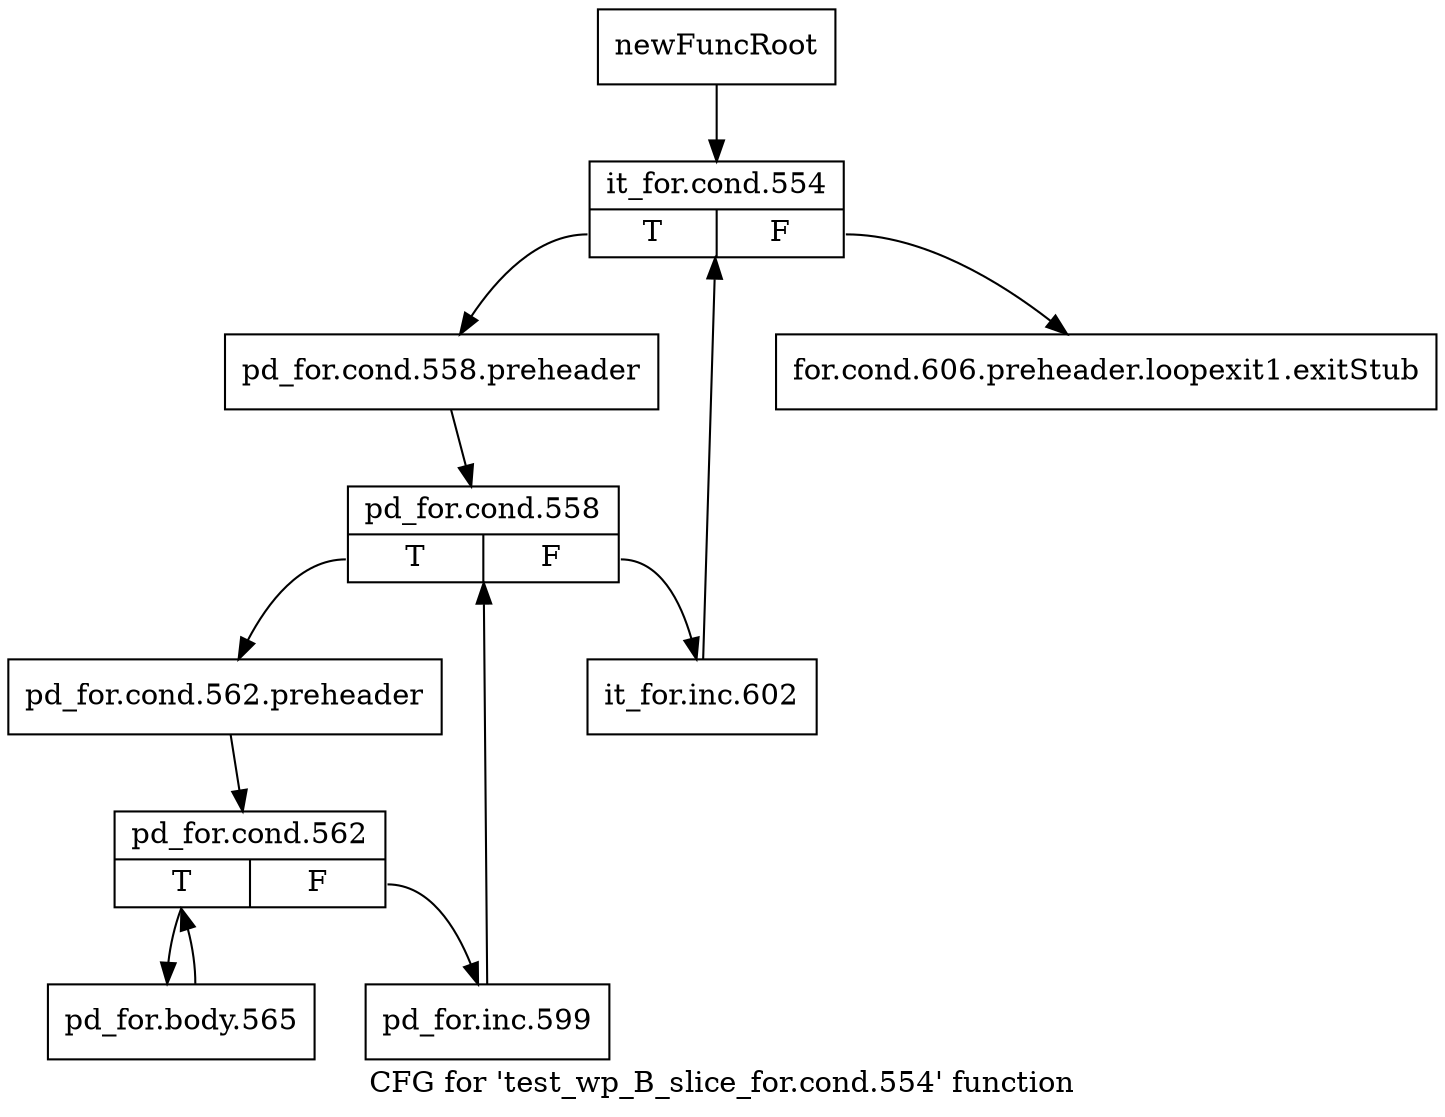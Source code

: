 digraph "CFG for 'test_wp_B_slice_for.cond.554' function" {
	label="CFG for 'test_wp_B_slice_for.cond.554' function";

	Node0x3012940 [shape=record,label="{newFuncRoot}"];
	Node0x3012940 -> Node0x30129e0;
	Node0x3012990 [shape=record,label="{for.cond.606.preheader.loopexit1.exitStub}"];
	Node0x30129e0 [shape=record,label="{it_for.cond.554|{<s0>T|<s1>F}}"];
	Node0x30129e0:s0 -> Node0x3012a30;
	Node0x30129e0:s1 -> Node0x3012990;
	Node0x3012a30 [shape=record,label="{pd_for.cond.558.preheader}"];
	Node0x3012a30 -> Node0x3012a80;
	Node0x3012a80 [shape=record,label="{pd_for.cond.558|{<s0>T|<s1>F}}"];
	Node0x3012a80:s0 -> Node0x3012b20;
	Node0x3012a80:s1 -> Node0x3012ad0;
	Node0x3012ad0 [shape=record,label="{it_for.inc.602}"];
	Node0x3012ad0 -> Node0x30129e0;
	Node0x3012b20 [shape=record,label="{pd_for.cond.562.preheader}"];
	Node0x3012b20 -> Node0x3012b70;
	Node0x3012b70 [shape=record,label="{pd_for.cond.562|{<s0>T|<s1>F}}"];
	Node0x3012b70:s0 -> Node0x3012c10;
	Node0x3012b70:s1 -> Node0x3012bc0;
	Node0x3012bc0 [shape=record,label="{pd_for.inc.599}"];
	Node0x3012bc0 -> Node0x3012a80;
	Node0x3012c10 [shape=record,label="{pd_for.body.565}"];
	Node0x3012c10 -> Node0x3012b70;
}
